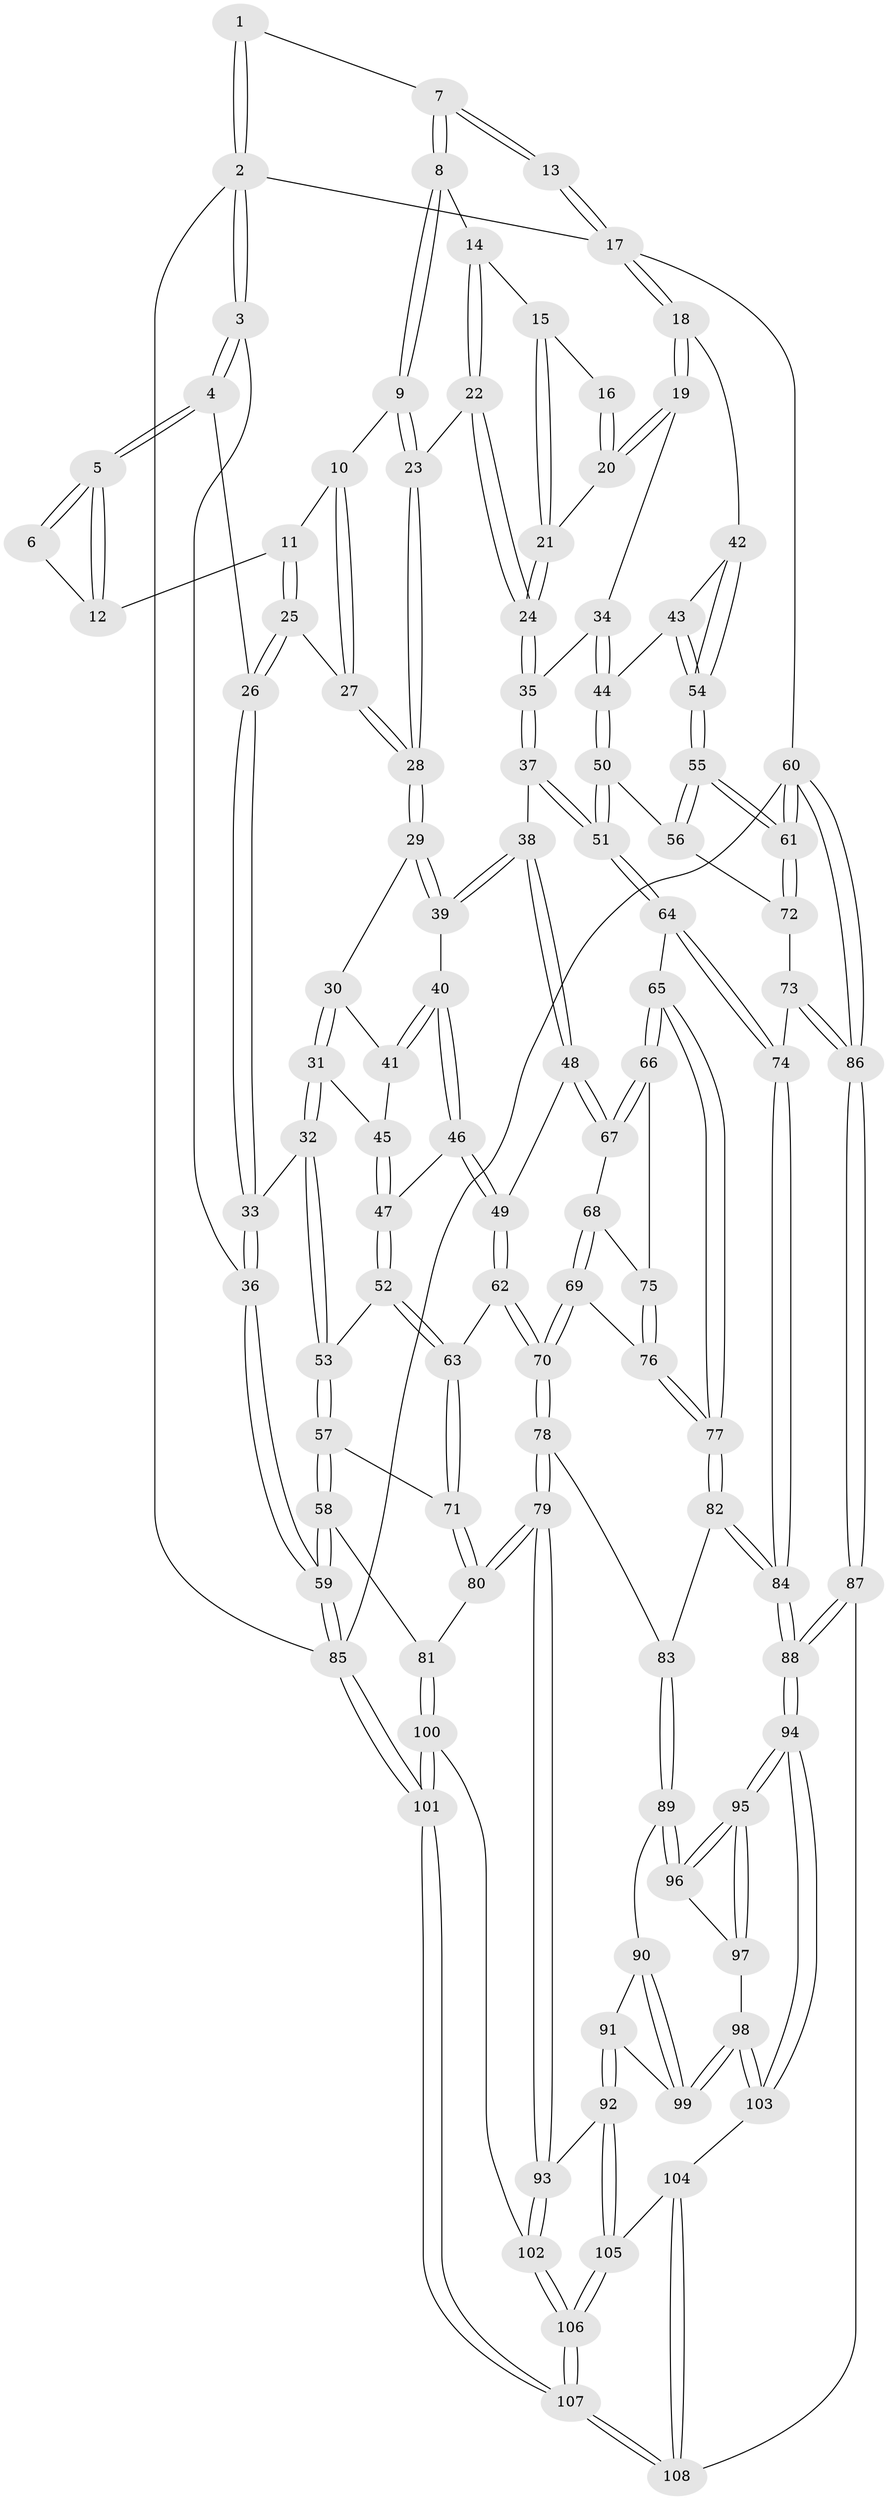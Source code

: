 // coarse degree distribution, {9: 0.03125, 5: 0.125, 2: 0.0625, 4: 0.375, 7: 0.0625, 3: 0.28125, 6: 0.0625}
// Generated by graph-tools (version 1.1) at 2025/21/03/04/25 18:21:05]
// undirected, 108 vertices, 267 edges
graph export_dot {
graph [start="1"]
  node [color=gray90,style=filled];
  1 [pos="+0.17511977933719217+0"];
  2 [pos="+0+0"];
  3 [pos="+0+0.19751010100302202"];
  4 [pos="+0+0.17412641413165475"];
  5 [pos="+3.679900181783308e-05+0.13837545937814397"];
  6 [pos="+0.16093970967569143+0"];
  7 [pos="+0.3995182143960287+0"];
  8 [pos="+0.40068687956138854+0"];
  9 [pos="+0.3731771610150532+0.04375209372102474"];
  10 [pos="+0.3730343626531679+0.043917325248331904"];
  11 [pos="+0.161804049255612+0.08902486488735663"];
  12 [pos="+0.1573898418874418+0.08571222275159542"];
  13 [pos="+0.6972782615023758+0"];
  14 [pos="+0.5482952797779119+0.0961509748000778"];
  15 [pos="+0.6245491825263603+0.08031089545628432"];
  16 [pos="+0.6874670309327198+0"];
  17 [pos="+1+0"];
  18 [pos="+1+0.06053066916883193"];
  19 [pos="+1+0.1777873826659425"];
  20 [pos="+0.7807818500287449+0.19179846372673323"];
  21 [pos="+0.7151377859051833+0.22090383455466311"];
  22 [pos="+0.5335781247285755+0.26083656224950424"];
  23 [pos="+0.5026990313175889+0.25183346919219857"];
  24 [pos="+0.6145715562413918+0.32687847820216354"];
  25 [pos="+0.23422458486683084+0.22724622318620458"];
  26 [pos="+0.15242660290415885+0.2716729532985828"];
  27 [pos="+0.27855711742458344+0.22910602113112474"];
  28 [pos="+0.3300667384605302+0.28365417700596957"];
  29 [pos="+0.3297583087856725+0.32490549048129735"];
  30 [pos="+0.31198943498146237+0.3674042613967221"];
  31 [pos="+0.16519020626907324+0.4221260590582638"];
  32 [pos="+0.13313516741147918+0.42385981619593693"];
  33 [pos="+0.1324997422410927+0.4234287471059412"];
  34 [pos="+0.8680103862636658+0.3971762965790001"];
  35 [pos="+0.6147613736931745+0.3317695615415391"];
  36 [pos="+0+0.48459484882870296"];
  37 [pos="+0.5977681590107704+0.41405568980114765"];
  38 [pos="+0.5776766129707667+0.42374649622676297"];
  39 [pos="+0.4373539268056536+0.4018868662260246"];
  40 [pos="+0.35814130857771187+0.459154345693712"];
  41 [pos="+0.3251186584587782+0.4288032715308865"];
  42 [pos="+1+0.1805651424021121"];
  43 [pos="+0.9179976900271108+0.46267774620788216"];
  44 [pos="+0.8659670909445246+0.44276944829168696"];
  45 [pos="+0.27500563857755816+0.4741360992352037"];
  46 [pos="+0.3730500096115905+0.49818116313573296"];
  47 [pos="+0.2755734325618386+0.5043252026186461"];
  48 [pos="+0.45079069435338043+0.5450078678627003"];
  49 [pos="+0.40531340301797153+0.5471004228661095"];
  50 [pos="+0.8016292846527949+0.5431638202917013"];
  51 [pos="+0.7249063985501175+0.5936127782804912"];
  52 [pos="+0.2508304088328059+0.5771981400478312"];
  53 [pos="+0.18399968298234887+0.5584544620995956"];
  54 [pos="+1+0.5626771251599921"];
  55 [pos="+1+0.5716859840514862"];
  56 [pos="+0.8906257098220597+0.5581305519595186"];
  57 [pos="+0.14424578121787024+0.5964140882313612"];
  58 [pos="+0.02483763467120903+0.6944674830834501"];
  59 [pos="+0+0.6355155236513361"];
  60 [pos="+1+1"];
  61 [pos="+1+0.6772559261391655"];
  62 [pos="+0.32700703531296244+0.6131773253264162"];
  63 [pos="+0.27164315062614064+0.5961426415160553"];
  64 [pos="+0.7241917027966446+0.6043087705557552"];
  65 [pos="+0.5389932289977517+0.6688422302419808"];
  66 [pos="+0.5144088170458425+0.6434235832313978"];
  67 [pos="+0.476946124444542+0.6031329811577074"];
  68 [pos="+0.4389202917745364+0.6558270896576196"];
  69 [pos="+0.40271535313517154+0.6971435339813356"];
  70 [pos="+0.353469916895404+0.7105331190292622"];
  71 [pos="+0.21913659858765167+0.6801500345004033"];
  72 [pos="+0.9345574578452202+0.6680292655465978"];
  73 [pos="+0.7891944139419447+0.6770169073030134"];
  74 [pos="+0.7376499304302139+0.640064168869104"];
  75 [pos="+0.4557284590566534+0.6704617926676291"];
  76 [pos="+0.46376209603681723+0.7048941346971767"];
  77 [pos="+0.5189872443231577+0.7150654509102792"];
  78 [pos="+0.35035225323896574+0.722543068436817"];
  79 [pos="+0.29831693307665624+0.7932789753168938"];
  80 [pos="+0.21688254724384137+0.6850236383882607"];
  81 [pos="+0.0607987750805764+0.7240507778727563"];
  82 [pos="+0.5206383698074031+0.762256786079805"];
  83 [pos="+0.46450550288626113+0.7856768182461225"];
  84 [pos="+0.6313463712039838+0.8728687874328986"];
  85 [pos="+0+1"];
  86 [pos="+1+1"];
  87 [pos="+0.7090478099985276+1"];
  88 [pos="+0.6403397605417579+0.9654459419162228"];
  89 [pos="+0.4587954937297592+0.7973169986970688"];
  90 [pos="+0.4463697102739871+0.8038474050779058"];
  91 [pos="+0.3761353495479285+0.8353970435697615"];
  92 [pos="+0.33577994830701063+0.8269667104118351"];
  93 [pos="+0.2965958484657079+0.798360767637334"];
  94 [pos="+0.5196820451462933+0.897359232794032"];
  95 [pos="+0.4922299932434951+0.8795138189514238"];
  96 [pos="+0.4592006490885258+0.8109822334667177"];
  97 [pos="+0.43567840627775434+0.8666019334706515"];
  98 [pos="+0.424473796150419+0.8700310372259855"];
  99 [pos="+0.41575248952006355+0.8629947365724661"];
  100 [pos="+0.09379236448318089+0.7710257526907999"];
  101 [pos="+0.04690616302576774+1"];
  102 [pos="+0.25528982333446043+0.8268509142884906"];
  103 [pos="+0.41983645882949927+0.8984135234922848"];
  104 [pos="+0.41215351125134636+0.9224995681996316"];
  105 [pos="+0.3706454101777763+0.9196900624416511"];
  106 [pos="+0.19912054863228723+1"];
  107 [pos="+0.15357944601480042+1"];
  108 [pos="+0.6555598658579265+1"];
  1 -- 2;
  1 -- 2;
  1 -- 7;
  2 -- 3;
  2 -- 3;
  2 -- 17;
  2 -- 85;
  3 -- 4;
  3 -- 4;
  3 -- 36;
  4 -- 5;
  4 -- 5;
  4 -- 26;
  5 -- 6;
  5 -- 6;
  5 -- 12;
  5 -- 12;
  6 -- 12;
  7 -- 8;
  7 -- 8;
  7 -- 13;
  7 -- 13;
  8 -- 9;
  8 -- 9;
  8 -- 14;
  9 -- 10;
  9 -- 23;
  9 -- 23;
  10 -- 11;
  10 -- 27;
  10 -- 27;
  11 -- 12;
  11 -- 25;
  11 -- 25;
  13 -- 17;
  13 -- 17;
  14 -- 15;
  14 -- 22;
  14 -- 22;
  15 -- 16;
  15 -- 21;
  15 -- 21;
  16 -- 20;
  16 -- 20;
  17 -- 18;
  17 -- 18;
  17 -- 60;
  18 -- 19;
  18 -- 19;
  18 -- 42;
  19 -- 20;
  19 -- 20;
  19 -- 34;
  20 -- 21;
  21 -- 24;
  21 -- 24;
  22 -- 23;
  22 -- 24;
  22 -- 24;
  23 -- 28;
  23 -- 28;
  24 -- 35;
  24 -- 35;
  25 -- 26;
  25 -- 26;
  25 -- 27;
  26 -- 33;
  26 -- 33;
  27 -- 28;
  27 -- 28;
  28 -- 29;
  28 -- 29;
  29 -- 30;
  29 -- 39;
  29 -- 39;
  30 -- 31;
  30 -- 31;
  30 -- 41;
  31 -- 32;
  31 -- 32;
  31 -- 45;
  32 -- 33;
  32 -- 53;
  32 -- 53;
  33 -- 36;
  33 -- 36;
  34 -- 35;
  34 -- 44;
  34 -- 44;
  35 -- 37;
  35 -- 37;
  36 -- 59;
  36 -- 59;
  37 -- 38;
  37 -- 51;
  37 -- 51;
  38 -- 39;
  38 -- 39;
  38 -- 48;
  38 -- 48;
  39 -- 40;
  40 -- 41;
  40 -- 41;
  40 -- 46;
  40 -- 46;
  41 -- 45;
  42 -- 43;
  42 -- 54;
  42 -- 54;
  43 -- 44;
  43 -- 54;
  43 -- 54;
  44 -- 50;
  44 -- 50;
  45 -- 47;
  45 -- 47;
  46 -- 47;
  46 -- 49;
  46 -- 49;
  47 -- 52;
  47 -- 52;
  48 -- 49;
  48 -- 67;
  48 -- 67;
  49 -- 62;
  49 -- 62;
  50 -- 51;
  50 -- 51;
  50 -- 56;
  51 -- 64;
  51 -- 64;
  52 -- 53;
  52 -- 63;
  52 -- 63;
  53 -- 57;
  53 -- 57;
  54 -- 55;
  54 -- 55;
  55 -- 56;
  55 -- 56;
  55 -- 61;
  55 -- 61;
  56 -- 72;
  57 -- 58;
  57 -- 58;
  57 -- 71;
  58 -- 59;
  58 -- 59;
  58 -- 81;
  59 -- 85;
  59 -- 85;
  60 -- 61;
  60 -- 61;
  60 -- 86;
  60 -- 86;
  60 -- 85;
  61 -- 72;
  61 -- 72;
  62 -- 63;
  62 -- 70;
  62 -- 70;
  63 -- 71;
  63 -- 71;
  64 -- 65;
  64 -- 74;
  64 -- 74;
  65 -- 66;
  65 -- 66;
  65 -- 77;
  65 -- 77;
  66 -- 67;
  66 -- 67;
  66 -- 75;
  67 -- 68;
  68 -- 69;
  68 -- 69;
  68 -- 75;
  69 -- 70;
  69 -- 70;
  69 -- 76;
  70 -- 78;
  70 -- 78;
  71 -- 80;
  71 -- 80;
  72 -- 73;
  73 -- 74;
  73 -- 86;
  73 -- 86;
  74 -- 84;
  74 -- 84;
  75 -- 76;
  75 -- 76;
  76 -- 77;
  76 -- 77;
  77 -- 82;
  77 -- 82;
  78 -- 79;
  78 -- 79;
  78 -- 83;
  79 -- 80;
  79 -- 80;
  79 -- 93;
  79 -- 93;
  80 -- 81;
  81 -- 100;
  81 -- 100;
  82 -- 83;
  82 -- 84;
  82 -- 84;
  83 -- 89;
  83 -- 89;
  84 -- 88;
  84 -- 88;
  85 -- 101;
  85 -- 101;
  86 -- 87;
  86 -- 87;
  87 -- 88;
  87 -- 88;
  87 -- 108;
  88 -- 94;
  88 -- 94;
  89 -- 90;
  89 -- 96;
  89 -- 96;
  90 -- 91;
  90 -- 99;
  90 -- 99;
  91 -- 92;
  91 -- 92;
  91 -- 99;
  92 -- 93;
  92 -- 105;
  92 -- 105;
  93 -- 102;
  93 -- 102;
  94 -- 95;
  94 -- 95;
  94 -- 103;
  94 -- 103;
  95 -- 96;
  95 -- 96;
  95 -- 97;
  95 -- 97;
  96 -- 97;
  97 -- 98;
  98 -- 99;
  98 -- 99;
  98 -- 103;
  98 -- 103;
  100 -- 101;
  100 -- 101;
  100 -- 102;
  101 -- 107;
  101 -- 107;
  102 -- 106;
  102 -- 106;
  103 -- 104;
  104 -- 105;
  104 -- 108;
  104 -- 108;
  105 -- 106;
  105 -- 106;
  106 -- 107;
  106 -- 107;
  107 -- 108;
  107 -- 108;
}
